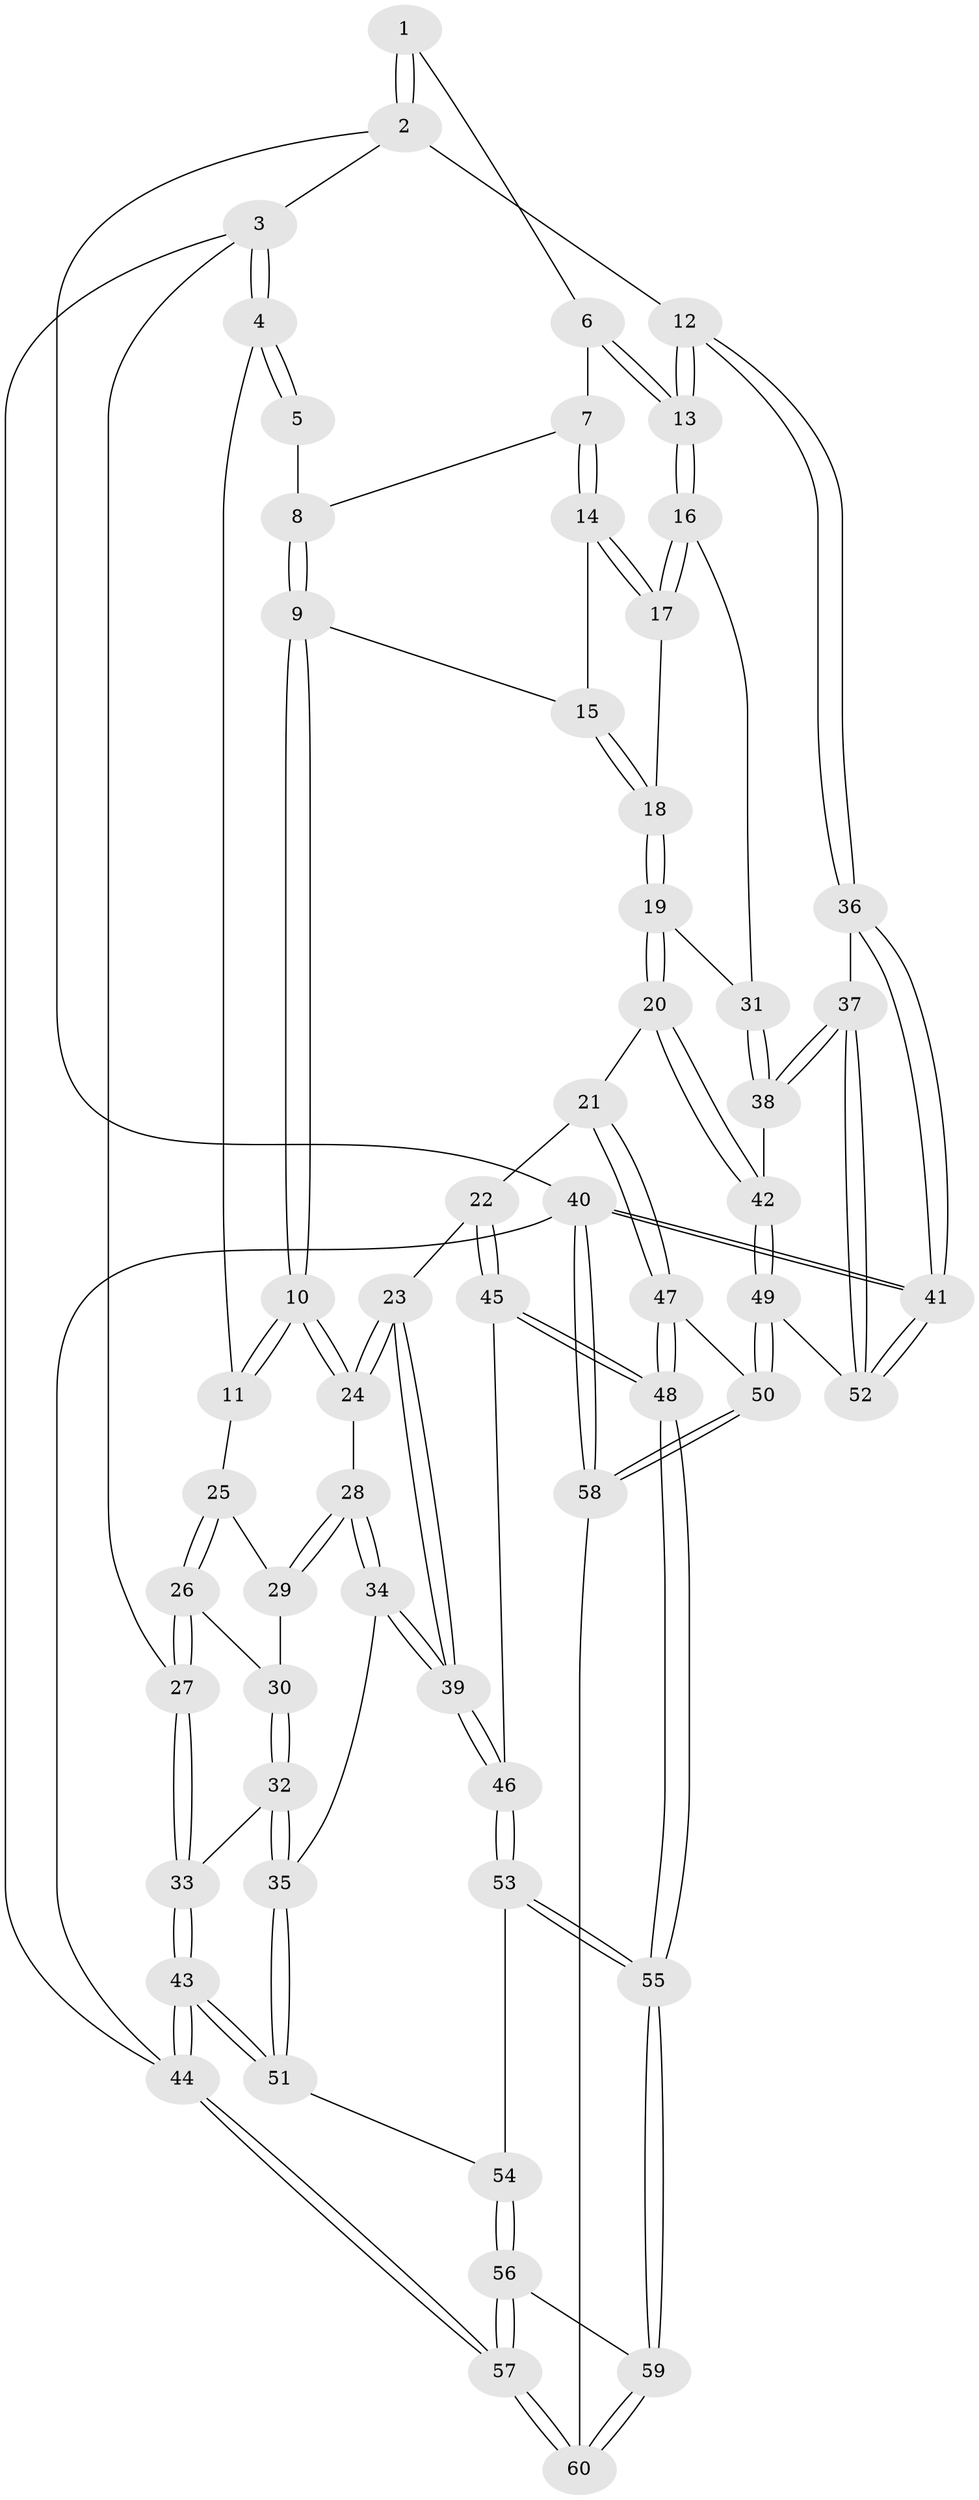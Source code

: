 // Generated by graph-tools (version 1.1) at 2025/11/02/27/25 16:11:59]
// undirected, 60 vertices, 147 edges
graph export_dot {
graph [start="1"]
  node [color=gray90,style=filled];
  1 [pos="+1+0"];
  2 [pos="+1+0"];
  3 [pos="+0+0"];
  4 [pos="+0.3255042030613932+0"];
  5 [pos="+0.49709111396995126+0"];
  6 [pos="+0.80220537399124+0.0877244754002606"];
  7 [pos="+0.763207213724989+0.13522728063688524"];
  8 [pos="+0.534691218421981+0"];
  9 [pos="+0.6006873229052517+0.1927921761404739"];
  10 [pos="+0.5138328172299763+0.2689348129410011"];
  11 [pos="+0.3320030027020082+0.11064987713646311"];
  12 [pos="+1+0.26422690490251777"];
  13 [pos="+1+0.26608530105471145"];
  14 [pos="+0.762196565625115+0.14410092022564105"];
  15 [pos="+0.6105840769052343+0.19405945471904784"];
  16 [pos="+1+0.30358614510989723"];
  17 [pos="+0.821006145194002+0.26979544323057064"];
  18 [pos="+0.7330606714717532+0.34311936077289296"];
  19 [pos="+0.6704934309667905+0.44258406014681667"];
  20 [pos="+0.6596893059673096+0.45433400353920206"];
  21 [pos="+0.6436168492749976+0.45579695034790674"];
  22 [pos="+0.6420805409370456+0.45583147742884866"];
  23 [pos="+0.5678385986997008+0.4226377165744154"];
  24 [pos="+0.5206776891788772+0.3893317682856612"];
  25 [pos="+0.29359643616430087+0.18471556146462062"];
  26 [pos="+0.19952383423458667+0.27624593178029544"];
  27 [pos="+0+0.23995916501153428"];
  28 [pos="+0.445203536371156+0.40659125264301277"];
  29 [pos="+0.3682367073545817+0.33744678421803137"];
  30 [pos="+0.22494749296317212+0.3814609761983437"];
  31 [pos="+0.9314484883719778+0.4341969920460082"];
  32 [pos="+0.2285766599611252+0.4947820592649405"];
  33 [pos="+0+0.4104430486276303"];
  34 [pos="+0.27577546952857057+0.5424148640769962"];
  35 [pos="+0.2640826668096957+0.5434599194819327"];
  36 [pos="+1+0.5629376163260701"];
  37 [pos="+0.9223361628531602+0.6018934336011171"];
  38 [pos="+0.8811972654814105+0.5534175456057444"];
  39 [pos="+0.4219858202251476+0.6263722359620436"];
  40 [pos="+1+1"];
  41 [pos="+1+1"];
  42 [pos="+0.7538796380734312+0.5537131720641968"];
  43 [pos="+0+0.7802487026834541"];
  44 [pos="+0+1"];
  45 [pos="+0.5422216413157527+0.6582436462295517"];
  46 [pos="+0.436733822814623+0.6424942839889033"];
  47 [pos="+0.6579312532252203+0.7788350323045896"];
  48 [pos="+0.6215336599957617+0.7858333224328437"];
  49 [pos="+0.7466208541739607+0.7504946171009773"];
  50 [pos="+0.7228987467697484+0.7718766621432549"];
  51 [pos="+0.1937024561836067+0.6702460236475454"];
  52 [pos="+0.9005323480625567+0.7377521920978497"];
  53 [pos="+0.39324966503105346+0.8021316695033915"];
  54 [pos="+0.2529952073761242+0.7554762969542094"];
  55 [pos="+0.49089957841187626+0.9384171096092442"];
  56 [pos="+0.2322550786456822+0.8567171253868252"];
  57 [pos="+0+1"];
  58 [pos="+0.9425187163801431+1"];
  59 [pos="+0.4828762080148522+0.9905838776182205"];
  60 [pos="+0.4808585290503085+1"];
  1 -- 2;
  1 -- 2;
  1 -- 6;
  2 -- 3;
  2 -- 12;
  2 -- 40;
  3 -- 4;
  3 -- 4;
  3 -- 27;
  3 -- 44;
  4 -- 5;
  4 -- 5;
  4 -- 11;
  5 -- 8;
  6 -- 7;
  6 -- 13;
  6 -- 13;
  7 -- 8;
  7 -- 14;
  7 -- 14;
  8 -- 9;
  8 -- 9;
  9 -- 10;
  9 -- 10;
  9 -- 15;
  10 -- 11;
  10 -- 11;
  10 -- 24;
  10 -- 24;
  11 -- 25;
  12 -- 13;
  12 -- 13;
  12 -- 36;
  12 -- 36;
  13 -- 16;
  13 -- 16;
  14 -- 15;
  14 -- 17;
  14 -- 17;
  15 -- 18;
  15 -- 18;
  16 -- 17;
  16 -- 17;
  16 -- 31;
  17 -- 18;
  18 -- 19;
  18 -- 19;
  19 -- 20;
  19 -- 20;
  19 -- 31;
  20 -- 21;
  20 -- 42;
  20 -- 42;
  21 -- 22;
  21 -- 47;
  21 -- 47;
  22 -- 23;
  22 -- 45;
  22 -- 45;
  23 -- 24;
  23 -- 24;
  23 -- 39;
  23 -- 39;
  24 -- 28;
  25 -- 26;
  25 -- 26;
  25 -- 29;
  26 -- 27;
  26 -- 27;
  26 -- 30;
  27 -- 33;
  27 -- 33;
  28 -- 29;
  28 -- 29;
  28 -- 34;
  28 -- 34;
  29 -- 30;
  30 -- 32;
  30 -- 32;
  31 -- 38;
  31 -- 38;
  32 -- 33;
  32 -- 35;
  32 -- 35;
  33 -- 43;
  33 -- 43;
  34 -- 35;
  34 -- 39;
  34 -- 39;
  35 -- 51;
  35 -- 51;
  36 -- 37;
  36 -- 41;
  36 -- 41;
  37 -- 38;
  37 -- 38;
  37 -- 52;
  37 -- 52;
  38 -- 42;
  39 -- 46;
  39 -- 46;
  40 -- 41;
  40 -- 41;
  40 -- 58;
  40 -- 58;
  40 -- 44;
  41 -- 52;
  41 -- 52;
  42 -- 49;
  42 -- 49;
  43 -- 44;
  43 -- 44;
  43 -- 51;
  43 -- 51;
  44 -- 57;
  44 -- 57;
  45 -- 46;
  45 -- 48;
  45 -- 48;
  46 -- 53;
  46 -- 53;
  47 -- 48;
  47 -- 48;
  47 -- 50;
  48 -- 55;
  48 -- 55;
  49 -- 50;
  49 -- 50;
  49 -- 52;
  50 -- 58;
  50 -- 58;
  51 -- 54;
  53 -- 54;
  53 -- 55;
  53 -- 55;
  54 -- 56;
  54 -- 56;
  55 -- 59;
  55 -- 59;
  56 -- 57;
  56 -- 57;
  56 -- 59;
  57 -- 60;
  57 -- 60;
  58 -- 60;
  59 -- 60;
  59 -- 60;
}

